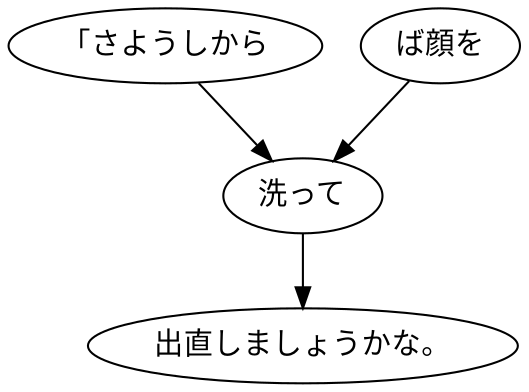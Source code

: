 digraph graph1992 {
	node0 [label="「さようしから"];
	node1 [label="ば顔を"];
	node2 [label="洗って"];
	node3 [label="出直しましょうかな。"];
	node0 -> node2;
	node1 -> node2;
	node2 -> node3;
}
